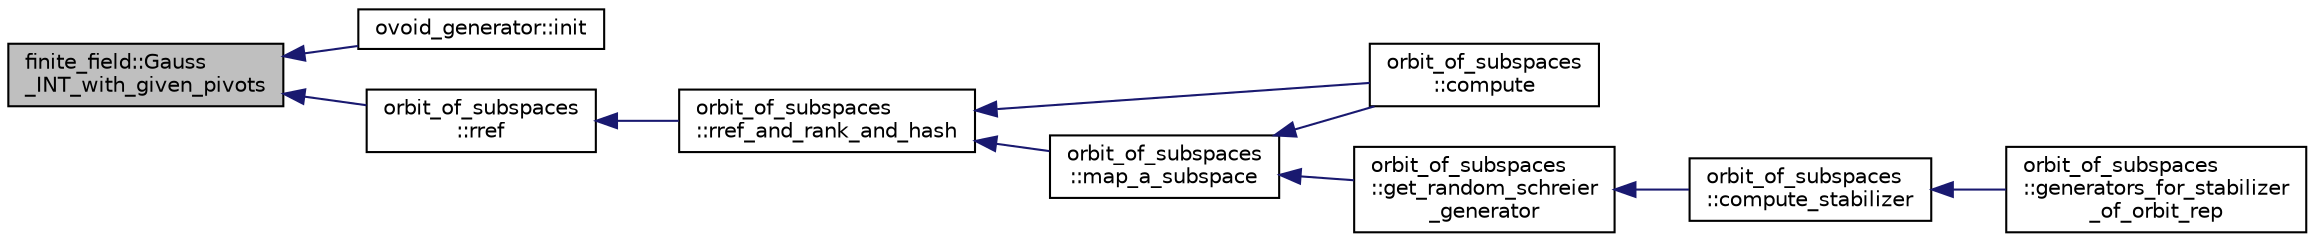 digraph "finite_field::Gauss_INT_with_given_pivots"
{
  edge [fontname="Helvetica",fontsize="10",labelfontname="Helvetica",labelfontsize="10"];
  node [fontname="Helvetica",fontsize="10",shape=record];
  rankdir="LR";
  Node4306 [label="finite_field::Gauss\l_INT_with_given_pivots",height=0.2,width=0.4,color="black", fillcolor="grey75", style="filled", fontcolor="black"];
  Node4306 -> Node4307 [dir="back",color="midnightblue",fontsize="10",style="solid",fontname="Helvetica"];
  Node4307 [label="ovoid_generator::init",height=0.2,width=0.4,color="black", fillcolor="white", style="filled",URL="$d3/daf/classovoid__generator.html#a44d90a4751554076f432f35089a964c2"];
  Node4306 -> Node4308 [dir="back",color="midnightblue",fontsize="10",style="solid",fontname="Helvetica"];
  Node4308 [label="orbit_of_subspaces\l::rref",height=0.2,width=0.4,color="black", fillcolor="white", style="filled",URL="$d5/d64/classorbit__of__subspaces.html#a35f848711624544bf7d73df13b32152a"];
  Node4308 -> Node4309 [dir="back",color="midnightblue",fontsize="10",style="solid",fontname="Helvetica"];
  Node4309 [label="orbit_of_subspaces\l::rref_and_rank_and_hash",height=0.2,width=0.4,color="black", fillcolor="white", style="filled",URL="$d5/d64/classorbit__of__subspaces.html#a26de37849f6d21e531a9541245d766c1"];
  Node4309 -> Node4310 [dir="back",color="midnightblue",fontsize="10",style="solid",fontname="Helvetica"];
  Node4310 [label="orbit_of_subspaces\l::map_a_subspace",height=0.2,width=0.4,color="black", fillcolor="white", style="filled",URL="$d5/d64/classorbit__of__subspaces.html#a2aa8610550666ef263bf0a0e21e37eba"];
  Node4310 -> Node4311 [dir="back",color="midnightblue",fontsize="10",style="solid",fontname="Helvetica"];
  Node4311 [label="orbit_of_subspaces\l::compute",height=0.2,width=0.4,color="black", fillcolor="white", style="filled",URL="$d5/d64/classorbit__of__subspaces.html#a4db831667990a71f13394c7c4d83b6e6"];
  Node4310 -> Node4312 [dir="back",color="midnightblue",fontsize="10",style="solid",fontname="Helvetica"];
  Node4312 [label="orbit_of_subspaces\l::get_random_schreier\l_generator",height=0.2,width=0.4,color="black", fillcolor="white", style="filled",URL="$d5/d64/classorbit__of__subspaces.html#a3515f558abf49f6d5433709a9f83fd9f"];
  Node4312 -> Node4313 [dir="back",color="midnightblue",fontsize="10",style="solid",fontname="Helvetica"];
  Node4313 [label="orbit_of_subspaces\l::compute_stabilizer",height=0.2,width=0.4,color="black", fillcolor="white", style="filled",URL="$d5/d64/classorbit__of__subspaces.html#a417479ac6c67e0a70ccd873212f504a9"];
  Node4313 -> Node4314 [dir="back",color="midnightblue",fontsize="10",style="solid",fontname="Helvetica"];
  Node4314 [label="orbit_of_subspaces\l::generators_for_stabilizer\l_of_orbit_rep",height=0.2,width=0.4,color="black", fillcolor="white", style="filled",URL="$d5/d64/classorbit__of__subspaces.html#a79caaec8e5a402678982e3eb29ca7053"];
  Node4309 -> Node4311 [dir="back",color="midnightblue",fontsize="10",style="solid",fontname="Helvetica"];
}
